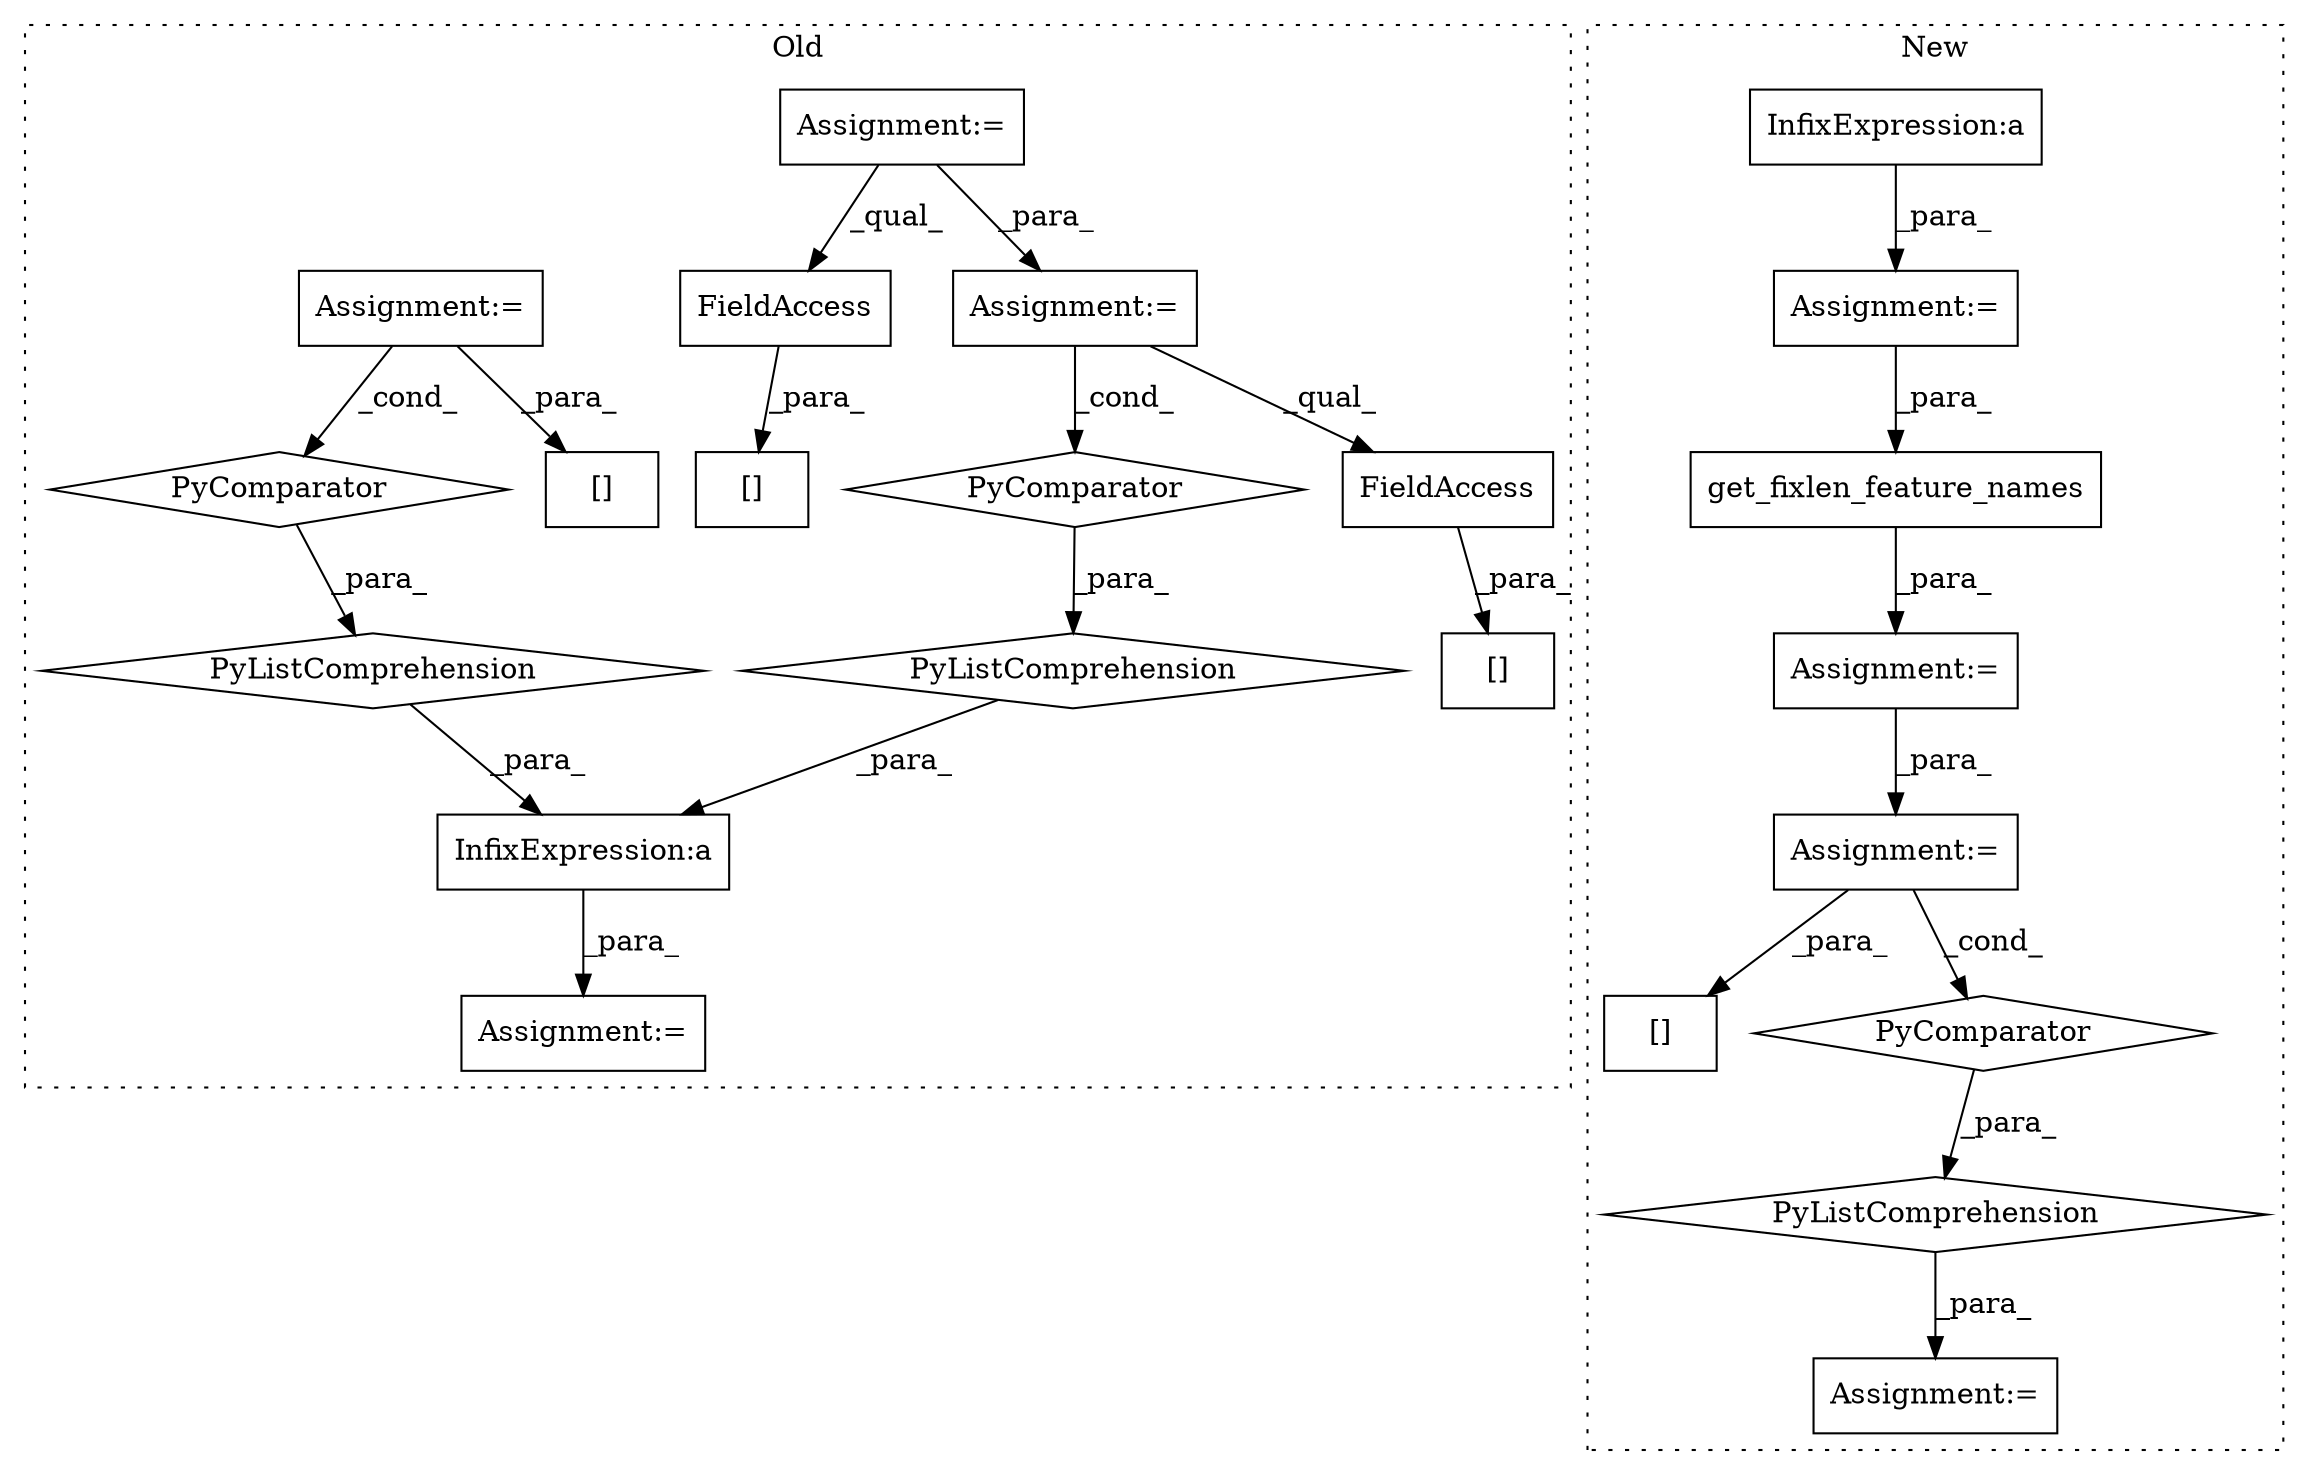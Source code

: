 digraph G {
subgraph cluster0 {
1 [label="PyListComprehension" a="109" s="2513" l="139" shape="diamond"];
4 [label="InfixExpression:a" a="27" s="2503" l="10" shape="box"];
7 [label="PyListComprehension" a="109" s="2350" l="153" shape="diamond"];
8 [label="PyComparator" a="113" s="2457" l="38" shape="diamond"];
10 [label="Assignment:=" a="7" s="1872" l="33" shape="box"];
11 [label="[]" a="2" s="2176,2191" l="6,1" shape="box"];
12 [label="PyComparator" a="113" s="2607" l="37" shape="diamond"];
13 [label="[]" a="2" s="2513,2527" l="5,1" shape="box"];
14 [label="FieldAccess" a="22" s="2518" l="9" shape="box"];
15 [label="FieldAccess" a="22" s="2182" l="9" shape="box"];
16 [label="Assignment:=" a="7" s="2607" l="37" shape="box"];
20 [label="Assignment:=" a="7" s="2335" l="1" shape="box"];
21 [label="Assignment:=" a="7" s="2457" l="38" shape="box"];
22 [label="[]" a="2" s="2350,2364" l="5,1" shape="box"];
label = "Old";
style="dotted";
}
subgraph cluster1 {
2 [label="get_fixlen_feature_names" a="32" s="2259,2328" l="25,1" shape="box"];
3 [label="InfixExpression:a" a="27" s="1992" l="10" shape="box"];
5 [label="[]" a="2" s="2433,2443" l="6,1" shape="box"];
6 [label="PyListComprehension" a="109" s="2433" l="122" shape="diamond"];
9 [label="PyComparator" a="113" s="2508" l="39" shape="diamond"];
17 [label="Assignment:=" a="7" s="2508" l="39" shape="box"];
18 [label="Assignment:=" a="7" s="2154" l="1" shape="box"];
19 [label="Assignment:=" a="7" s="2258" l="1" shape="box"];
23 [label="Assignment:=" a="7" s="2419" l="14" shape="box"];
label = "New";
style="dotted";
}
1 -> 4 [label="_para_"];
2 -> 19 [label="_para_"];
3 -> 18 [label="_para_"];
4 -> 20 [label="_para_"];
6 -> 23 [label="_para_"];
7 -> 4 [label="_para_"];
8 -> 7 [label="_para_"];
9 -> 6 [label="_para_"];
10 -> 16 [label="_para_"];
10 -> 15 [label="_qual_"];
12 -> 1 [label="_para_"];
14 -> 13 [label="_para_"];
15 -> 11 [label="_para_"];
16 -> 14 [label="_qual_"];
16 -> 12 [label="_cond_"];
17 -> 5 [label="_para_"];
17 -> 9 [label="_cond_"];
18 -> 2 [label="_para_"];
19 -> 17 [label="_para_"];
21 -> 8 [label="_cond_"];
21 -> 22 [label="_para_"];
}